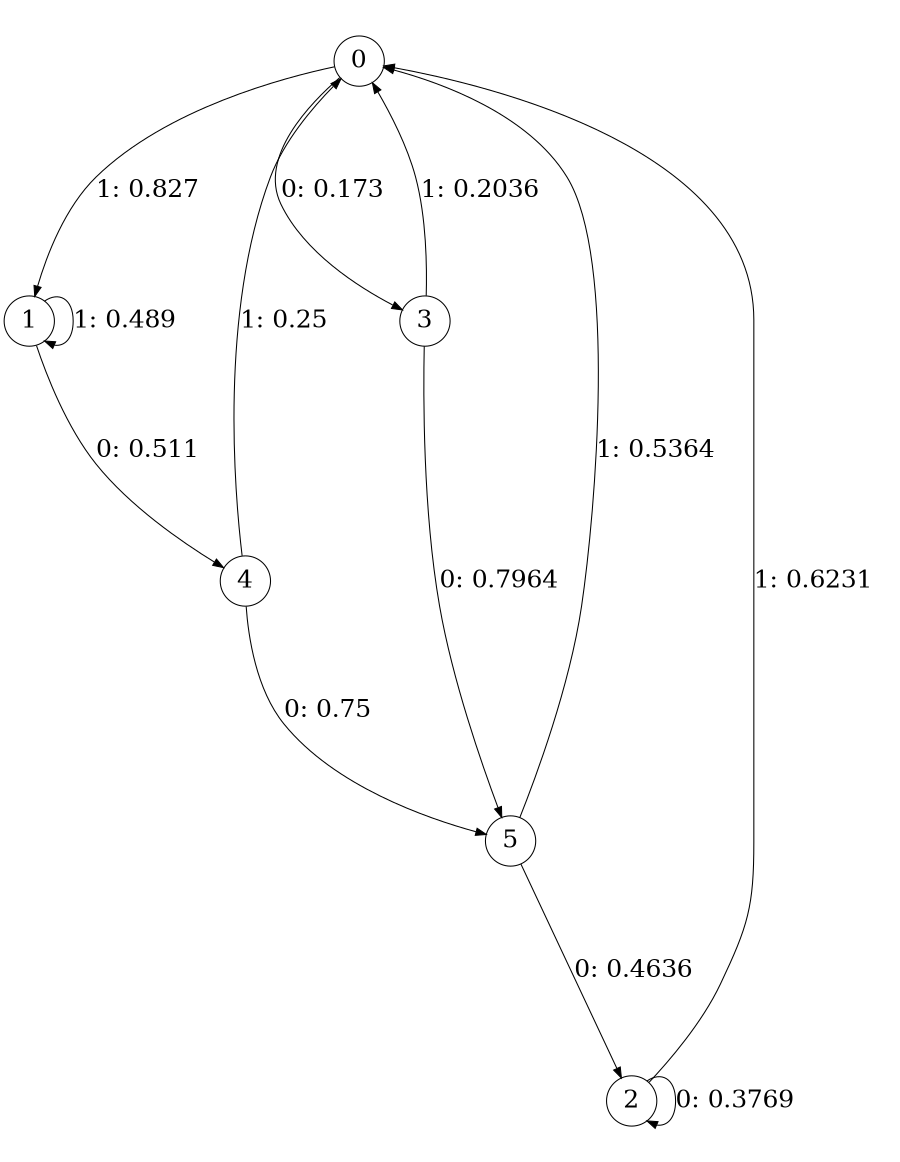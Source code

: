 digraph "ch6concat_phase3_L3" {
size = "6,8.5";
ratio = "fill";
node [shape = circle];
node [fontsize = 24];
edge [fontsize = 24];
0 -> 3 [label = "0: 0.173    "];
0 -> 1 [label = "1: 0.827    "];
1 -> 4 [label = "0: 0.511    "];
1 -> 1 [label = "1: 0.489    "];
2 -> 2 [label = "0: 0.3769   "];
2 -> 0 [label = "1: 0.6231   "];
3 -> 5 [label = "0: 0.7964   "];
3 -> 0 [label = "1: 0.2036   "];
4 -> 5 [label = "0: 0.75     "];
4 -> 0 [label = "1: 0.25     "];
5 -> 2 [label = "0: 0.4636   "];
5 -> 0 [label = "1: 0.5364   "];
}